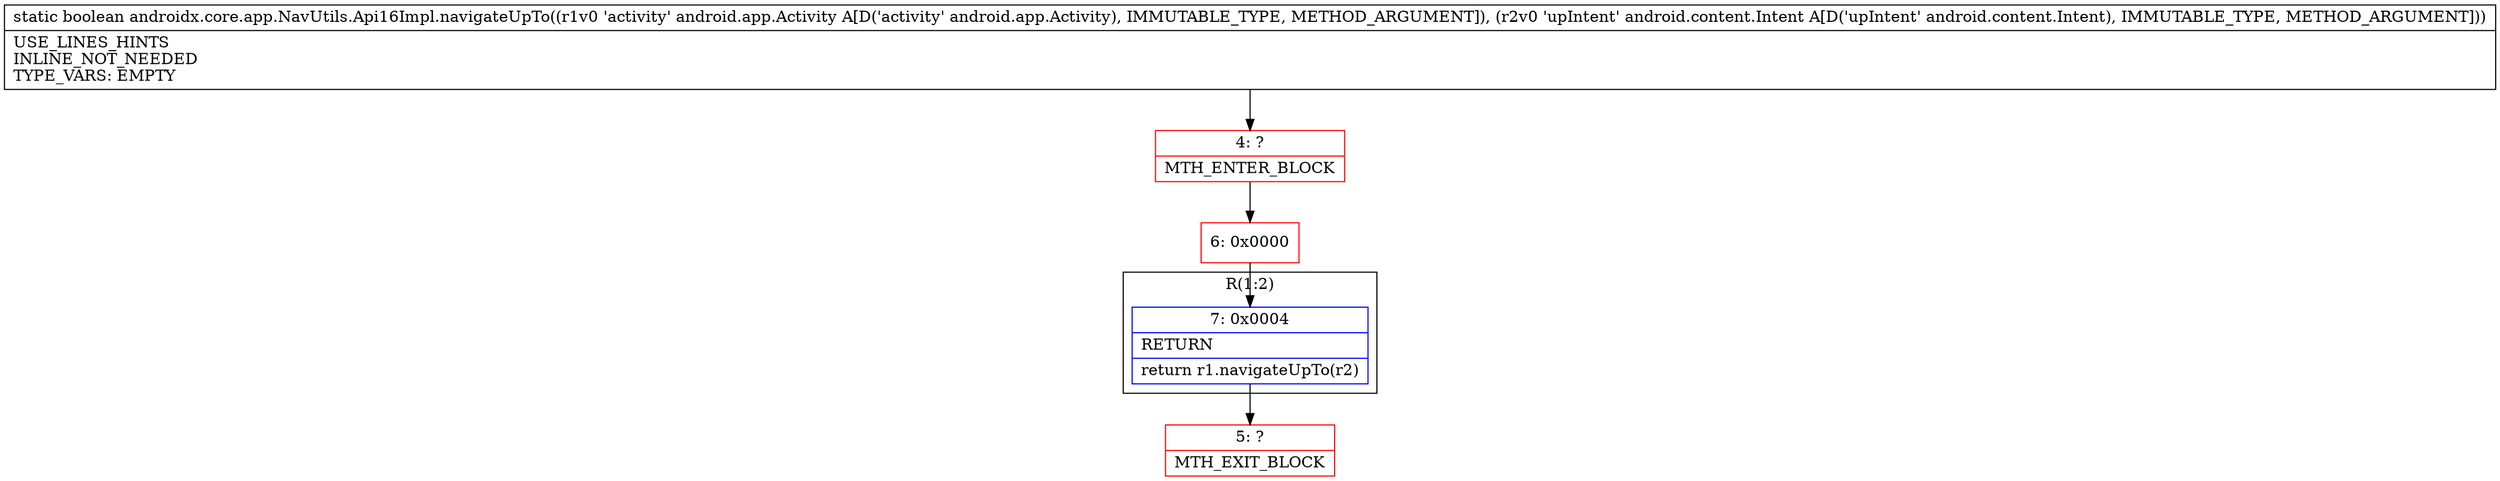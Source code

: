 digraph "CFG forandroidx.core.app.NavUtils.Api16Impl.navigateUpTo(Landroid\/app\/Activity;Landroid\/content\/Intent;)Z" {
subgraph cluster_Region_157327130 {
label = "R(1:2)";
node [shape=record,color=blue];
Node_7 [shape=record,label="{7\:\ 0x0004|RETURN\l|return r1.navigateUpTo(r2)\l}"];
}
Node_4 [shape=record,color=red,label="{4\:\ ?|MTH_ENTER_BLOCK\l}"];
Node_6 [shape=record,color=red,label="{6\:\ 0x0000}"];
Node_5 [shape=record,color=red,label="{5\:\ ?|MTH_EXIT_BLOCK\l}"];
MethodNode[shape=record,label="{static boolean androidx.core.app.NavUtils.Api16Impl.navigateUpTo((r1v0 'activity' android.app.Activity A[D('activity' android.app.Activity), IMMUTABLE_TYPE, METHOD_ARGUMENT]), (r2v0 'upIntent' android.content.Intent A[D('upIntent' android.content.Intent), IMMUTABLE_TYPE, METHOD_ARGUMENT]))  | USE_LINES_HINTS\lINLINE_NOT_NEEDED\lTYPE_VARS: EMPTY\l}"];
MethodNode -> Node_4;Node_7 -> Node_5;
Node_4 -> Node_6;
Node_6 -> Node_7;
}

